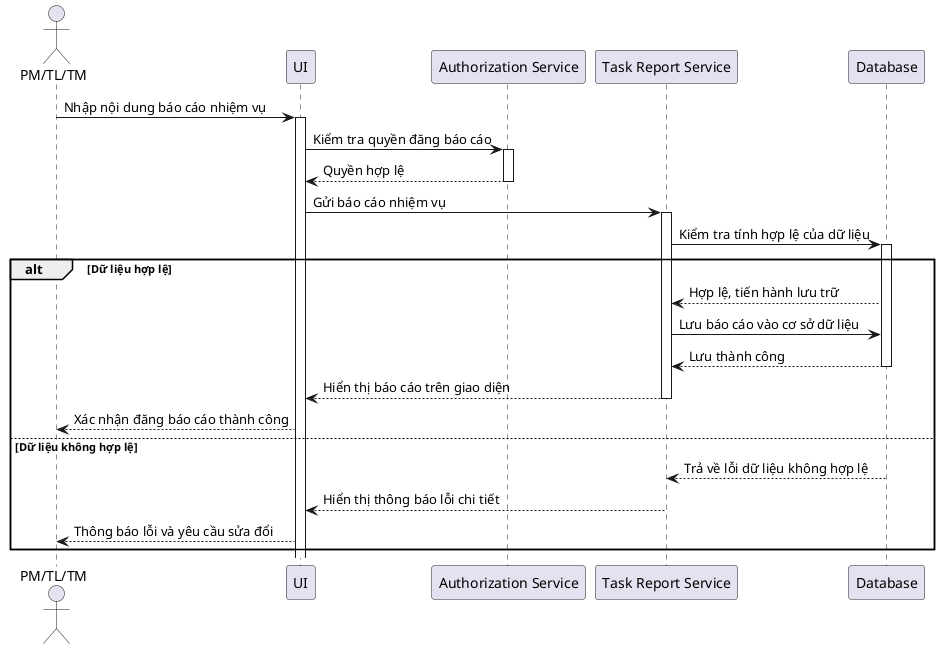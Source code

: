 @startuml
actor "PM/TL/TM" as U

participant "UI" as UI
participant "Authorization Service"
participant "Task Report Service" as System
participant "Database" as DB

U -> UI: Nhập nội dung báo cáo nhiệm vụ
activate UI

UI -> "Authorization Service": Kiểm tra quyền đăng báo cáo
activate "Authorization Service"

"Authorization Service" --> UI: Quyền hợp lệ
deactivate "Authorization Service"

UI -> System: Gửi báo cáo nhiệm vụ
activate System

System -> DB: Kiểm tra tính hợp lệ của dữ liệu
activate DB

alt Dữ liệu hợp lệ
    DB --> System: Hợp lệ, tiến hành lưu trữ
    System -> DB: Lưu báo cáo vào cơ sở dữ liệu
    DB --> System: Lưu thành công
    deactivate DB

    System --> UI: Hiển thị báo cáo trên giao diện
    deactivate System
    UI --> U: Xác nhận đăng báo cáo thành công

else Dữ liệu không hợp lệ
    DB --> System: Trả về lỗi dữ liệu không hợp lệ
    deactivate DB

    System --> UI: Hiển thị thông báo lỗi chi tiết
    deactivate System
    UI --> U: Thông báo lỗi và yêu cầu sửa đổi
end

@enduml

